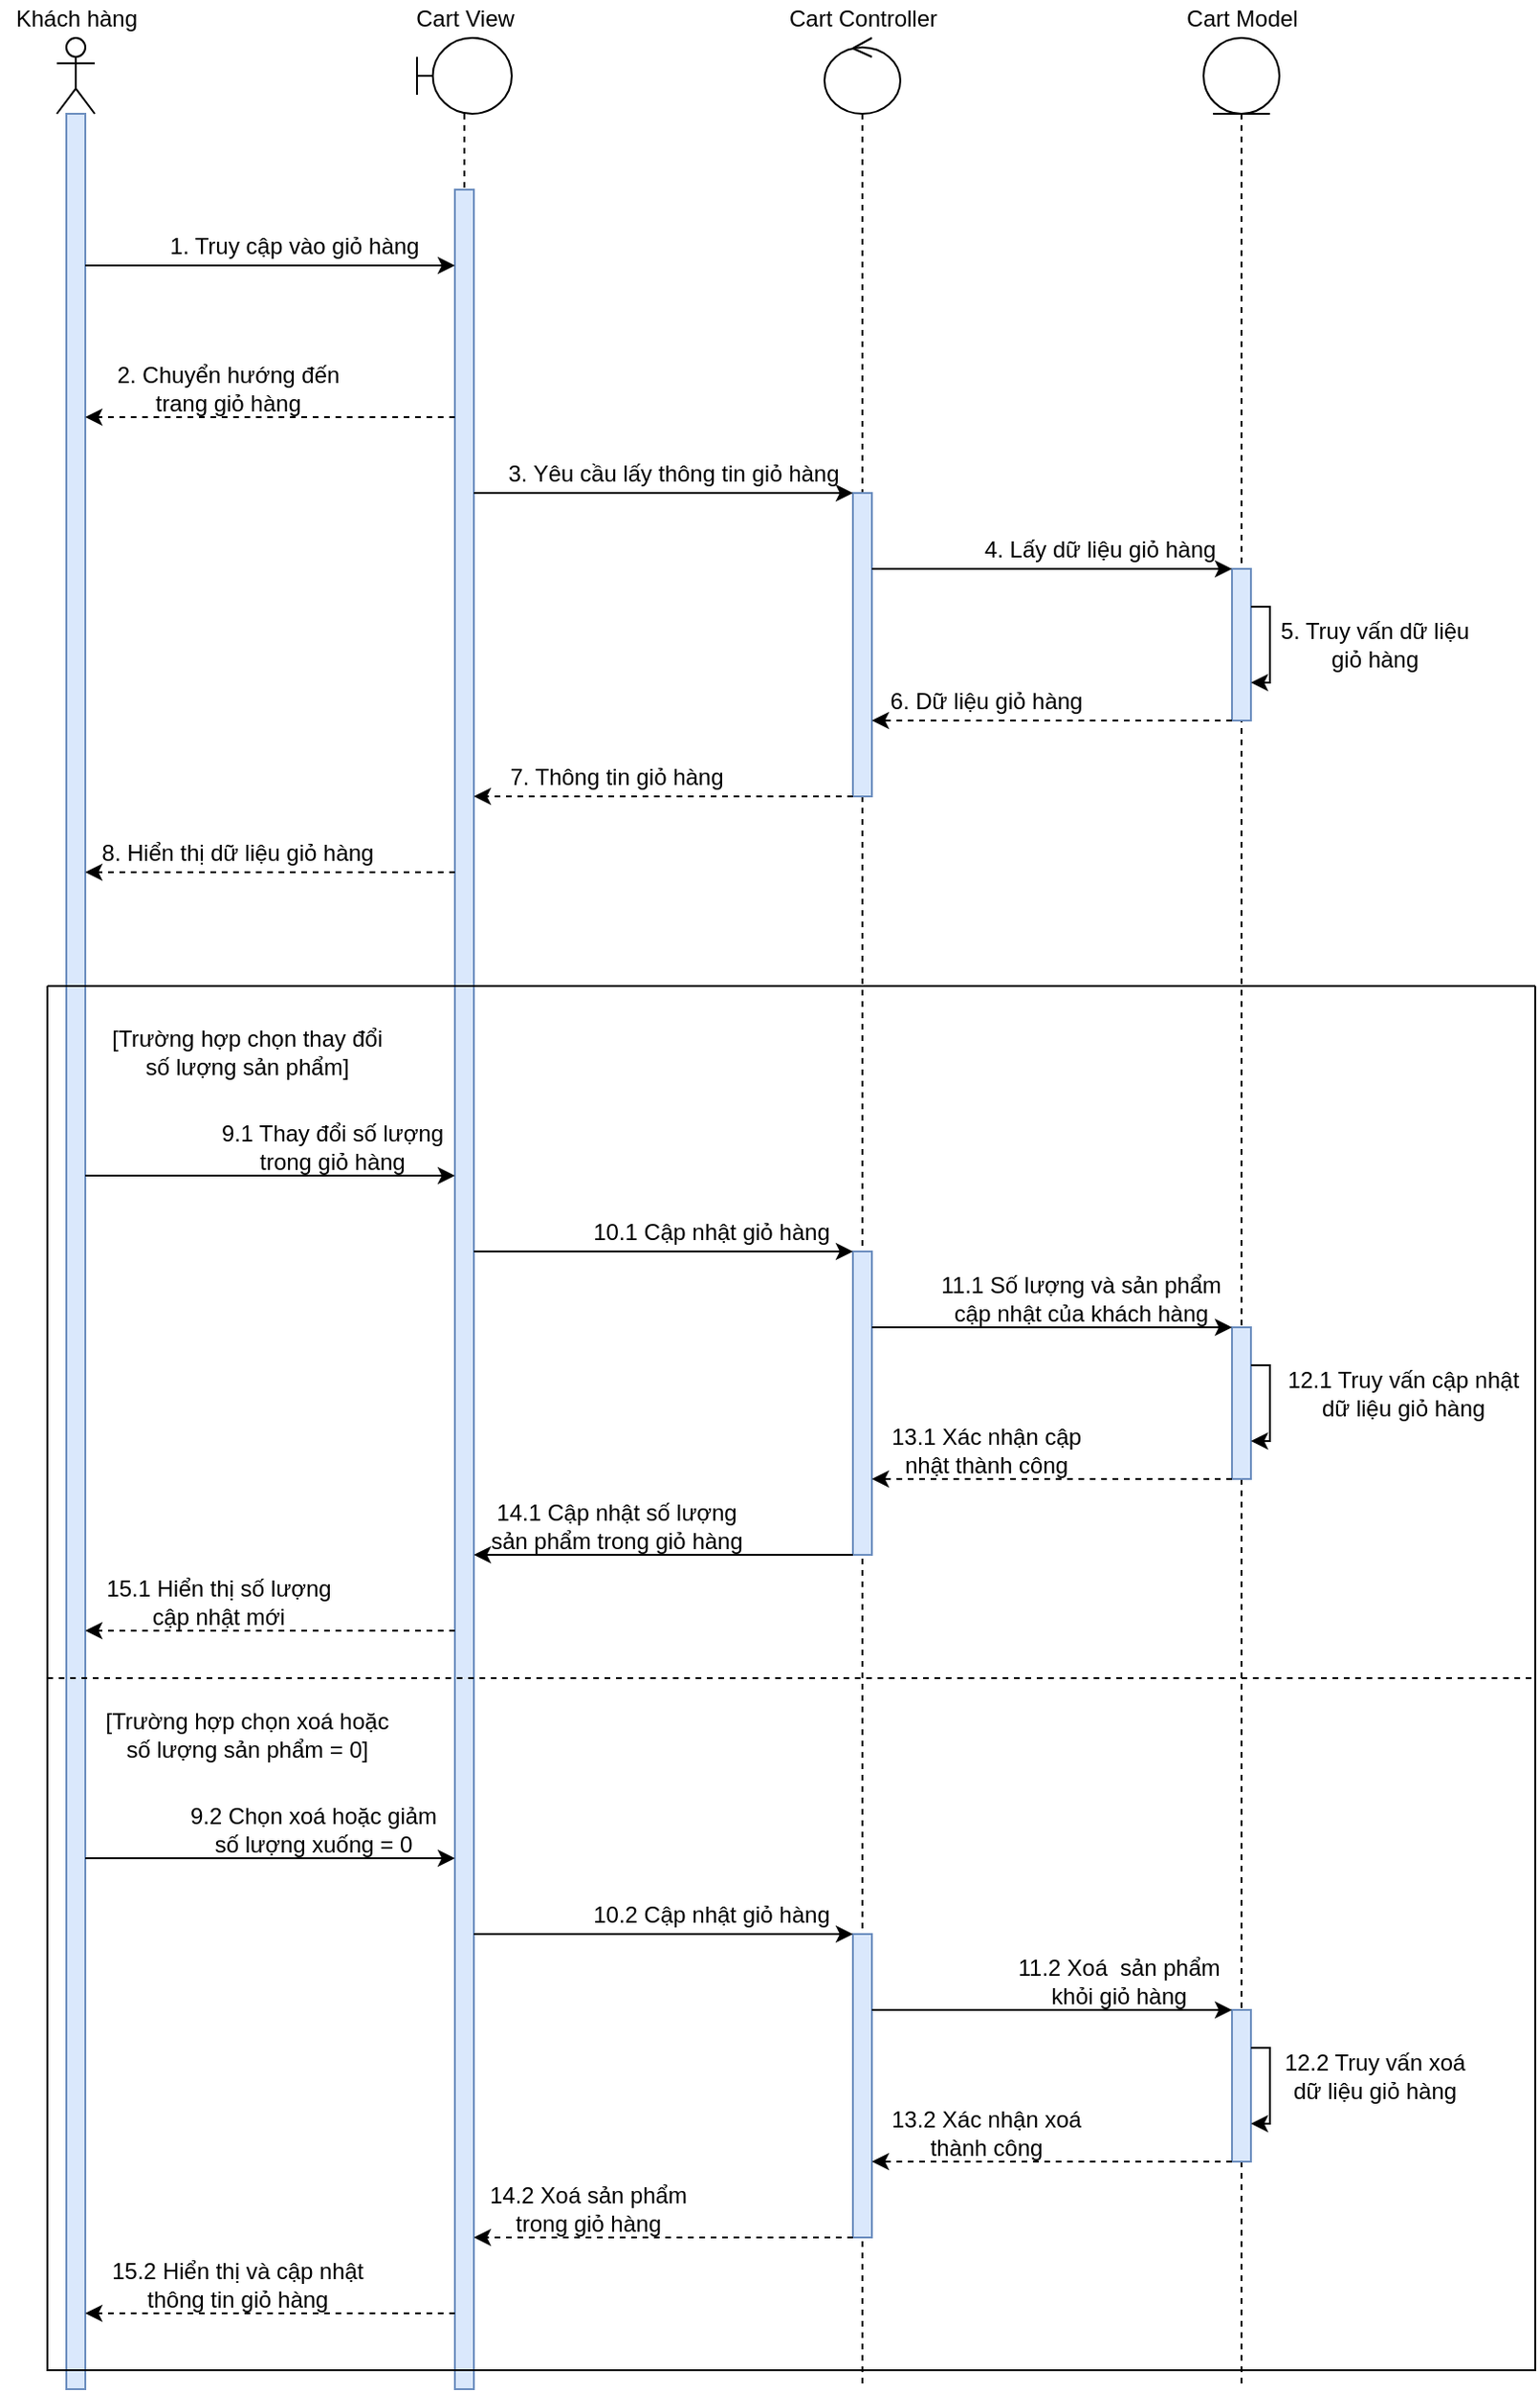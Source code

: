 <mxfile version="16.5.1" type="device"><diagram id="u0hKsZXPfIuquh2E1AJ1" name="Page-1"><mxGraphModel dx="1805" dy="1204" grid="1" gridSize="10" guides="1" tooltips="1" connect="1" arrows="1" fold="1" page="1" pageScale="1" pageWidth="850" pageHeight="1100" math="0" shadow="0"><root><mxCell id="0"/><mxCell id="1" parent="0"/><mxCell id="pRtw61TDTWOGneY2pAEU-13" value="" style="shape=umlLifeline;participant=umlActor;perimeter=lifelinePerimeter;whiteSpace=wrap;html=1;container=1;collapsible=0;recursiveResize=0;verticalAlign=top;spacingTop=36;outlineConnect=0;" parent="1" vertex="1"><mxGeometry x="130" y="280" width="20" height="1240" as="geometry"/></mxCell><mxCell id="CpVCF31zYbKlBzF8CE9o-1" value="" style="html=1;points=[];perimeter=orthogonalPerimeter;fillColor=#dae8fc;strokeColor=#6c8ebf;" vertex="1" parent="pRtw61TDTWOGneY2pAEU-13"><mxGeometry x="5" y="40" width="10" height="1200" as="geometry"/></mxCell><mxCell id="pRtw61TDTWOGneY2pAEU-19" value="Khách hàng" style="text;html=1;align=center;verticalAlign=middle;resizable=0;points=[];autosize=1;strokeColor=none;fillColor=none;" parent="1" vertex="1"><mxGeometry x="100" y="260" width="80" height="20" as="geometry"/></mxCell><mxCell id="pRtw61TDTWOGneY2pAEU-20" value="" style="shape=umlLifeline;participant=umlBoundary;perimeter=lifelinePerimeter;whiteSpace=wrap;html=1;container=1;collapsible=0;recursiveResize=0;verticalAlign=top;spacingTop=36;outlineConnect=0;" parent="1" vertex="1"><mxGeometry x="320" y="280" width="50" height="1240" as="geometry"/></mxCell><mxCell id="CpVCF31zYbKlBzF8CE9o-2" value="" style="html=1;points=[];perimeter=orthogonalPerimeter;fillColor=#dae8fc;strokeColor=#6c8ebf;" vertex="1" parent="pRtw61TDTWOGneY2pAEU-20"><mxGeometry x="20" y="80" width="10" height="1160" as="geometry"/></mxCell><mxCell id="pRtw61TDTWOGneY2pAEU-22" value="" style="shape=umlLifeline;participant=umlControl;perimeter=lifelinePerimeter;whiteSpace=wrap;html=1;container=1;collapsible=0;recursiveResize=0;verticalAlign=top;spacingTop=36;outlineConnect=0;" parent="1" vertex="1"><mxGeometry x="535" y="280" width="40" height="1240" as="geometry"/></mxCell><mxCell id="CpVCF31zYbKlBzF8CE9o-12" value="" style="html=1;points=[];perimeter=orthogonalPerimeter;fillColor=#dae8fc;strokeColor=#6c8ebf;" vertex="1" parent="pRtw61TDTWOGneY2pAEU-22"><mxGeometry x="15" y="240" width="10" height="160" as="geometry"/></mxCell><mxCell id="CpVCF31zYbKlBzF8CE9o-51" value="" style="html=1;points=[];perimeter=orthogonalPerimeter;fillColor=#dae8fc;strokeColor=#6c8ebf;" vertex="1" parent="pRtw61TDTWOGneY2pAEU-22"><mxGeometry x="15" y="640" width="10" height="160" as="geometry"/></mxCell><mxCell id="CpVCF31zYbKlBzF8CE9o-86" value="" style="html=1;points=[];perimeter=orthogonalPerimeter;fillColor=#dae8fc;strokeColor=#6c8ebf;" vertex="1" parent="pRtw61TDTWOGneY2pAEU-22"><mxGeometry x="15" y="1000" width="10" height="160" as="geometry"/></mxCell><mxCell id="pRtw61TDTWOGneY2pAEU-23" value="Cart View" style="text;html=1;align=center;verticalAlign=middle;resizable=0;points=[];autosize=1;strokeColor=none;fillColor=none;" parent="1" vertex="1"><mxGeometry x="310" y="260" width="70" height="20" as="geometry"/></mxCell><mxCell id="pRtw61TDTWOGneY2pAEU-24" value="Cart Controller" style="text;html=1;align=center;verticalAlign=middle;resizable=0;points=[];autosize=1;strokeColor=none;fillColor=none;" parent="1" vertex="1"><mxGeometry x="510" y="260" width="90" height="20" as="geometry"/></mxCell><mxCell id="pRtw61TDTWOGneY2pAEU-40" value="" style="shape=umlLifeline;participant=umlEntity;perimeter=lifelinePerimeter;whiteSpace=wrap;html=1;container=1;collapsible=0;recursiveResize=0;verticalAlign=top;spacingTop=36;outlineConnect=0;" parent="1" vertex="1"><mxGeometry x="735" y="280" width="40" height="1240" as="geometry"/></mxCell><mxCell id="CpVCF31zYbKlBzF8CE9o-15" value="" style="html=1;points=[];perimeter=orthogonalPerimeter;fillColor=#dae8fc;strokeColor=#6c8ebf;" vertex="1" parent="pRtw61TDTWOGneY2pAEU-40"><mxGeometry x="15" y="280" width="10" height="80" as="geometry"/></mxCell><mxCell id="CpVCF31zYbKlBzF8CE9o-19" style="edgeStyle=orthogonalEdgeStyle;rounded=0;orthogonalLoop=1;jettySize=auto;html=1;" edge="1" parent="pRtw61TDTWOGneY2pAEU-40" source="CpVCF31zYbKlBzF8CE9o-15" target="CpVCF31zYbKlBzF8CE9o-15"><mxGeometry relative="1" as="geometry"><Array as="points"><mxPoint x="35" y="300"/></Array></mxGeometry></mxCell><mxCell id="CpVCF31zYbKlBzF8CE9o-55" value="" style="html=1;points=[];perimeter=orthogonalPerimeter;fillColor=#dae8fc;strokeColor=#6c8ebf;" vertex="1" parent="pRtw61TDTWOGneY2pAEU-40"><mxGeometry x="15" y="680" width="10" height="80" as="geometry"/></mxCell><mxCell id="CpVCF31zYbKlBzF8CE9o-58" style="edgeStyle=orthogonalEdgeStyle;rounded=0;orthogonalLoop=1;jettySize=auto;html=1;" edge="1" parent="pRtw61TDTWOGneY2pAEU-40" source="CpVCF31zYbKlBzF8CE9o-55" target="CpVCF31zYbKlBzF8CE9o-55"><mxGeometry relative="1" as="geometry"><Array as="points"><mxPoint x="35" y="700"/></Array></mxGeometry></mxCell><mxCell id="CpVCF31zYbKlBzF8CE9o-89" value="" style="html=1;points=[];perimeter=orthogonalPerimeter;fillColor=#dae8fc;strokeColor=#6c8ebf;" vertex="1" parent="pRtw61TDTWOGneY2pAEU-40"><mxGeometry x="15" y="1040" width="10" height="80" as="geometry"/></mxCell><mxCell id="CpVCF31zYbKlBzF8CE9o-92" style="edgeStyle=orthogonalEdgeStyle;rounded=0;orthogonalLoop=1;jettySize=auto;html=1;" edge="1" parent="pRtw61TDTWOGneY2pAEU-40" source="CpVCF31zYbKlBzF8CE9o-89" target="CpVCF31zYbKlBzF8CE9o-89"><mxGeometry relative="1" as="geometry"><Array as="points"><mxPoint x="35" y="1060"/></Array></mxGeometry></mxCell><mxCell id="pRtw61TDTWOGneY2pAEU-41" value="Cart Model" style="text;html=1;align=center;verticalAlign=middle;resizable=0;points=[];autosize=1;strokeColor=none;fillColor=none;" parent="1" vertex="1"><mxGeometry x="720" y="260" width="70" height="20" as="geometry"/></mxCell><mxCell id="CpVCF31zYbKlBzF8CE9o-3" style="edgeStyle=orthogonalEdgeStyle;rounded=0;orthogonalLoop=1;jettySize=auto;html=1;" edge="1" parent="1" source="CpVCF31zYbKlBzF8CE9o-1" target="CpVCF31zYbKlBzF8CE9o-2"><mxGeometry relative="1" as="geometry"><Array as="points"><mxPoint x="250" y="400"/><mxPoint x="250" y="400"/></Array></mxGeometry></mxCell><mxCell id="CpVCF31zYbKlBzF8CE9o-4" value="1. Truy cập vào giỏ hàng" style="text;html=1;align=center;verticalAlign=middle;resizable=0;points=[];autosize=1;strokeColor=none;fillColor=none;" vertex="1" parent="1"><mxGeometry x="180" y="380" width="150" height="20" as="geometry"/></mxCell><mxCell id="CpVCF31zYbKlBzF8CE9o-10" style="edgeStyle=orthogonalEdgeStyle;rounded=0;orthogonalLoop=1;jettySize=auto;html=1;dashed=1;" edge="1" parent="1" source="CpVCF31zYbKlBzF8CE9o-2" target="CpVCF31zYbKlBzF8CE9o-1"><mxGeometry relative="1" as="geometry"><mxPoint x="350" y="570" as="sourcePoint"/><mxPoint x="155" y="570" as="targetPoint"/><Array as="points"><mxPoint x="240" y="480"/><mxPoint x="240" y="480"/></Array></mxGeometry></mxCell><mxCell id="CpVCF31zYbKlBzF8CE9o-11" value="2. Chuyển hướng đến &lt;br&gt;trang giỏ hàng" style="text;html=1;align=center;verticalAlign=middle;resizable=0;points=[];autosize=1;strokeColor=none;fillColor=none;" vertex="1" parent="1"><mxGeometry x="155" y="450" width="130" height="30" as="geometry"/></mxCell><mxCell id="CpVCF31zYbKlBzF8CE9o-13" style="edgeStyle=orthogonalEdgeStyle;rounded=0;orthogonalLoop=1;jettySize=auto;html=1;" edge="1" parent="1" source="CpVCF31zYbKlBzF8CE9o-2" target="CpVCF31zYbKlBzF8CE9o-12"><mxGeometry relative="1" as="geometry"><Array as="points"><mxPoint x="410" y="520"/><mxPoint x="410" y="520"/></Array></mxGeometry></mxCell><mxCell id="CpVCF31zYbKlBzF8CE9o-14" value="3. Yêu cầu lấy thông tin giỏ hàng" style="text;html=1;align=center;verticalAlign=middle;resizable=0;points=[];autosize=1;strokeColor=none;fillColor=none;" vertex="1" parent="1"><mxGeometry x="360" y="500" width="190" height="20" as="geometry"/></mxCell><mxCell id="CpVCF31zYbKlBzF8CE9o-16" style="edgeStyle=orthogonalEdgeStyle;rounded=0;orthogonalLoop=1;jettySize=auto;html=1;" edge="1" parent="1" source="CpVCF31zYbKlBzF8CE9o-12" target="CpVCF31zYbKlBzF8CE9o-15"><mxGeometry relative="1" as="geometry"><Array as="points"><mxPoint x="610" y="560"/><mxPoint x="610" y="560"/></Array></mxGeometry></mxCell><mxCell id="CpVCF31zYbKlBzF8CE9o-17" value="4. Lấy dữ liệu giỏ hàng" style="text;html=1;align=center;verticalAlign=middle;resizable=0;points=[];autosize=1;strokeColor=none;fillColor=none;" vertex="1" parent="1"><mxGeometry x="610" y="540" width="140" height="20" as="geometry"/></mxCell><mxCell id="CpVCF31zYbKlBzF8CE9o-20" value="5. Truy vấn dữ liệu&lt;br&gt;giỏ hàng" style="text;html=1;align=center;verticalAlign=middle;resizable=0;points=[];autosize=1;strokeColor=none;fillColor=none;" vertex="1" parent="1"><mxGeometry x="770" y="585" width="110" height="30" as="geometry"/></mxCell><mxCell id="CpVCF31zYbKlBzF8CE9o-21" style="edgeStyle=orthogonalEdgeStyle;rounded=0;orthogonalLoop=1;jettySize=auto;html=1;dashed=1;" edge="1" parent="1" source="CpVCF31zYbKlBzF8CE9o-15" target="CpVCF31zYbKlBzF8CE9o-12"><mxGeometry relative="1" as="geometry"><Array as="points"><mxPoint x="660" y="640"/><mxPoint x="660" y="640"/></Array></mxGeometry></mxCell><mxCell id="CpVCF31zYbKlBzF8CE9o-22" value="6. Dữ liệu giỏ hàng" style="text;html=1;align=center;verticalAlign=middle;resizable=0;points=[];autosize=1;strokeColor=none;fillColor=none;" vertex="1" parent="1"><mxGeometry x="560" y="620" width="120" height="20" as="geometry"/></mxCell><mxCell id="CpVCF31zYbKlBzF8CE9o-32" style="edgeStyle=orthogonalEdgeStyle;rounded=0;orthogonalLoop=1;jettySize=auto;html=1;dashed=1;" edge="1" parent="1" source="CpVCF31zYbKlBzF8CE9o-2" target="CpVCF31zYbKlBzF8CE9o-1"><mxGeometry relative="1" as="geometry"><Array as="points"><mxPoint x="250" y="720"/><mxPoint x="250" y="720"/></Array></mxGeometry></mxCell><mxCell id="CpVCF31zYbKlBzF8CE9o-33" value="8. Hiển thị dữ liệu giỏ hàng" style="text;html=1;align=center;verticalAlign=middle;resizable=0;points=[];autosize=1;strokeColor=none;fillColor=none;" vertex="1" parent="1"><mxGeometry x="145" y="700" width="160" height="20" as="geometry"/></mxCell><mxCell id="CpVCF31zYbKlBzF8CE9o-43" style="edgeStyle=orthogonalEdgeStyle;rounded=0;orthogonalLoop=1;jettySize=auto;html=1;dashed=1;" edge="1" parent="1" source="CpVCF31zYbKlBzF8CE9o-12" target="CpVCF31zYbKlBzF8CE9o-2"><mxGeometry relative="1" as="geometry"><Array as="points"><mxPoint x="440" y="680"/><mxPoint x="440" y="680"/></Array></mxGeometry></mxCell><mxCell id="CpVCF31zYbKlBzF8CE9o-44" value="7. Thông tin giỏ hàng" style="text;html=1;align=center;verticalAlign=middle;resizable=0;points=[];autosize=1;strokeColor=none;fillColor=none;" vertex="1" parent="1"><mxGeometry x="360" y="660" width="130" height="20" as="geometry"/></mxCell><mxCell id="CpVCF31zYbKlBzF8CE9o-49" style="edgeStyle=orthogonalEdgeStyle;rounded=0;orthogonalLoop=1;jettySize=auto;html=1;" edge="1" parent="1"><mxGeometry relative="1" as="geometry"><mxPoint x="145" y="880" as="sourcePoint"/><mxPoint x="340" y="880" as="targetPoint"/><Array as="points"><mxPoint x="210" y="880"/><mxPoint x="210" y="880"/></Array></mxGeometry></mxCell><mxCell id="CpVCF31zYbKlBzF8CE9o-50" value="9.1 Thay đổi số lượng&lt;br&gt;trong giỏ hàng" style="text;html=1;align=center;verticalAlign=middle;resizable=0;points=[];autosize=1;strokeColor=none;fillColor=none;" vertex="1" parent="1"><mxGeometry x="210" y="850" width="130" height="30" as="geometry"/></mxCell><mxCell id="CpVCF31zYbKlBzF8CE9o-52" style="edgeStyle=orthogonalEdgeStyle;rounded=0;orthogonalLoop=1;jettySize=auto;html=1;" edge="1" parent="1" target="CpVCF31zYbKlBzF8CE9o-51"><mxGeometry relative="1" as="geometry"><mxPoint x="350" y="920" as="sourcePoint"/><Array as="points"><mxPoint x="470" y="920"/><mxPoint x="470" y="920"/></Array></mxGeometry></mxCell><mxCell id="CpVCF31zYbKlBzF8CE9o-53" value="10.1 Cập nhật giỏ hàng" style="text;html=1;align=center;verticalAlign=middle;resizable=0;points=[];autosize=1;strokeColor=none;fillColor=none;" vertex="1" parent="1"><mxGeometry x="405" y="900" width="140" height="20" as="geometry"/></mxCell><mxCell id="CpVCF31zYbKlBzF8CE9o-56" style="edgeStyle=orthogonalEdgeStyle;rounded=0;orthogonalLoop=1;jettySize=auto;html=1;" edge="1" parent="1" source="CpVCF31zYbKlBzF8CE9o-51" target="CpVCF31zYbKlBzF8CE9o-55"><mxGeometry relative="1" as="geometry"><Array as="points"><mxPoint x="610" y="960"/><mxPoint x="610" y="960"/></Array></mxGeometry></mxCell><mxCell id="CpVCF31zYbKlBzF8CE9o-57" value="11.1 Số lượng và sản phẩm&lt;br&gt;cập nhật của khách hàng" style="text;html=1;align=center;verticalAlign=middle;resizable=0;points=[];autosize=1;strokeColor=none;fillColor=none;" vertex="1" parent="1"><mxGeometry x="590" y="930" width="160" height="30" as="geometry"/></mxCell><mxCell id="CpVCF31zYbKlBzF8CE9o-59" value="12.1 Truy vấn cập nhật&lt;br&gt;dữ liệu giỏ hàng" style="text;html=1;align=center;verticalAlign=middle;resizable=0;points=[];autosize=1;strokeColor=none;fillColor=none;" vertex="1" parent="1"><mxGeometry x="770" y="980" width="140" height="30" as="geometry"/></mxCell><mxCell id="CpVCF31zYbKlBzF8CE9o-60" style="edgeStyle=orthogonalEdgeStyle;rounded=0;orthogonalLoop=1;jettySize=auto;html=1;dashed=1;" edge="1" parent="1" source="CpVCF31zYbKlBzF8CE9o-55" target="CpVCF31zYbKlBzF8CE9o-51"><mxGeometry relative="1" as="geometry"><Array as="points"><mxPoint x="700" y="1040"/><mxPoint x="700" y="1040"/></Array></mxGeometry></mxCell><mxCell id="CpVCF31zYbKlBzF8CE9o-61" value="13.1 Xác nhận cập &lt;br&gt;nhật thành công" style="text;html=1;align=center;verticalAlign=middle;resizable=0;points=[];autosize=1;strokeColor=none;fillColor=none;" vertex="1" parent="1"><mxGeometry x="560" y="1010" width="120" height="30" as="geometry"/></mxCell><mxCell id="CpVCF31zYbKlBzF8CE9o-62" style="edgeStyle=orthogonalEdgeStyle;rounded=0;orthogonalLoop=1;jettySize=auto;html=1;" edge="1" parent="1" source="CpVCF31zYbKlBzF8CE9o-51"><mxGeometry relative="1" as="geometry"><mxPoint x="350" y="1080" as="targetPoint"/><Array as="points"><mxPoint x="400" y="1080"/><mxPoint x="400" y="1080"/></Array></mxGeometry></mxCell><mxCell id="CpVCF31zYbKlBzF8CE9o-63" value="14.1 Cập nhật số lượng&lt;br&gt;sản phẩm trong giỏ hàng" style="text;html=1;align=center;verticalAlign=middle;resizable=0;points=[];autosize=1;strokeColor=none;fillColor=none;" vertex="1" parent="1"><mxGeometry x="350" y="1050" width="150" height="30" as="geometry"/></mxCell><mxCell id="CpVCF31zYbKlBzF8CE9o-64" style="edgeStyle=orthogonalEdgeStyle;rounded=0;orthogonalLoop=1;jettySize=auto;html=1;dashed=1;" edge="1" parent="1"><mxGeometry relative="1" as="geometry"><mxPoint x="340" y="1120" as="sourcePoint"/><mxPoint x="145" y="1120" as="targetPoint"/><Array as="points"><mxPoint x="240" y="1120"/><mxPoint x="240" y="1120"/></Array></mxGeometry></mxCell><mxCell id="CpVCF31zYbKlBzF8CE9o-82" value="[Trường hợp chọn thay đổi &lt;br&gt;số lượng sản phẩm]" style="text;html=1;align=center;verticalAlign=middle;resizable=0;points=[];autosize=1;strokeColor=none;fillColor=none;" vertex="1" parent="1"><mxGeometry x="150" y="800" width="160" height="30" as="geometry"/></mxCell><mxCell id="CpVCF31zYbKlBzF8CE9o-83" style="edgeStyle=orthogonalEdgeStyle;rounded=0;orthogonalLoop=1;jettySize=auto;html=1;" edge="1" parent="1" source="CpVCF31zYbKlBzF8CE9o-1" target="CpVCF31zYbKlBzF8CE9o-2"><mxGeometry relative="1" as="geometry"><Array as="points"><mxPoint x="250" y="1240"/><mxPoint x="250" y="1240"/></Array></mxGeometry></mxCell><mxCell id="CpVCF31zYbKlBzF8CE9o-84" value="[Trường hợp chọn xoá hoặc&lt;br&gt;số lượng sản phẩm = 0]" style="text;html=1;align=center;verticalAlign=middle;resizable=0;points=[];autosize=1;strokeColor=none;fillColor=none;" vertex="1" parent="1"><mxGeometry x="150" y="1160" width="160" height="30" as="geometry"/></mxCell><mxCell id="CpVCF31zYbKlBzF8CE9o-85" value="9.2 Chọn xoá hoặc giảm&lt;br&gt;số lượng xuống = 0" style="text;html=1;align=center;verticalAlign=middle;resizable=0;points=[];autosize=1;strokeColor=none;fillColor=none;" vertex="1" parent="1"><mxGeometry x="190" y="1210" width="150" height="30" as="geometry"/></mxCell><mxCell id="CpVCF31zYbKlBzF8CE9o-87" style="edgeStyle=orthogonalEdgeStyle;rounded=0;orthogonalLoop=1;jettySize=auto;html=1;" edge="1" parent="1" source="CpVCF31zYbKlBzF8CE9o-2" target="CpVCF31zYbKlBzF8CE9o-86"><mxGeometry relative="1" as="geometry"><Array as="points"><mxPoint x="520" y="1280"/><mxPoint x="520" y="1280"/></Array></mxGeometry></mxCell><mxCell id="CpVCF31zYbKlBzF8CE9o-88" value="10.2 Cập nhật giỏ hàng" style="text;html=1;align=center;verticalAlign=middle;resizable=0;points=[];autosize=1;strokeColor=none;fillColor=none;" vertex="1" parent="1"><mxGeometry x="405" y="1260" width="140" height="20" as="geometry"/></mxCell><mxCell id="CpVCF31zYbKlBzF8CE9o-90" style="edgeStyle=orthogonalEdgeStyle;rounded=0;orthogonalLoop=1;jettySize=auto;html=1;" edge="1" parent="1" source="CpVCF31zYbKlBzF8CE9o-86" target="CpVCF31zYbKlBzF8CE9o-89"><mxGeometry relative="1" as="geometry"><Array as="points"><mxPoint x="660" y="1320"/><mxPoint x="660" y="1320"/></Array></mxGeometry></mxCell><mxCell id="CpVCF31zYbKlBzF8CE9o-91" value="11.2 Xoá&amp;nbsp; sản phẩm&lt;br&gt;khỏi giỏ hàng" style="text;html=1;align=center;verticalAlign=middle;resizable=0;points=[];autosize=1;strokeColor=none;fillColor=none;" vertex="1" parent="1"><mxGeometry x="630" y="1290" width="120" height="30" as="geometry"/></mxCell><mxCell id="CpVCF31zYbKlBzF8CE9o-93" value="12.2 Truy vấn xoá&lt;br&gt;dữ liệu giỏ hàng" style="text;html=1;align=center;verticalAlign=middle;resizable=0;points=[];autosize=1;strokeColor=none;fillColor=none;" vertex="1" parent="1"><mxGeometry x="770" y="1340" width="110" height="30" as="geometry"/></mxCell><mxCell id="CpVCF31zYbKlBzF8CE9o-94" style="edgeStyle=orthogonalEdgeStyle;rounded=0;orthogonalLoop=1;jettySize=auto;html=1;dashed=1;" edge="1" parent="1" source="CpVCF31zYbKlBzF8CE9o-89" target="CpVCF31zYbKlBzF8CE9o-86"><mxGeometry relative="1" as="geometry"><Array as="points"><mxPoint x="650" y="1400"/><mxPoint x="650" y="1400"/></Array></mxGeometry></mxCell><mxCell id="CpVCF31zYbKlBzF8CE9o-95" value="13.2 Xác nhận xoá&lt;br&gt;thành công" style="text;html=1;align=center;verticalAlign=middle;resizable=0;points=[];autosize=1;strokeColor=none;fillColor=none;" vertex="1" parent="1"><mxGeometry x="560" y="1370" width="120" height="30" as="geometry"/></mxCell><mxCell id="CpVCF31zYbKlBzF8CE9o-97" style="edgeStyle=orthogonalEdgeStyle;rounded=0;orthogonalLoop=1;jettySize=auto;html=1;dashed=1;" edge="1" parent="1" source="CpVCF31zYbKlBzF8CE9o-86" target="CpVCF31zYbKlBzF8CE9o-2"><mxGeometry relative="1" as="geometry"><Array as="points"><mxPoint x="460" y="1440"/><mxPoint x="460" y="1440"/></Array></mxGeometry></mxCell><mxCell id="CpVCF31zYbKlBzF8CE9o-98" value="14.2 Xoá sản phẩm&lt;br&gt;trong giỏ hàng" style="text;html=1;align=center;verticalAlign=middle;resizable=0;points=[];autosize=1;strokeColor=none;fillColor=none;" vertex="1" parent="1"><mxGeometry x="350" y="1410" width="120" height="30" as="geometry"/></mxCell><mxCell id="CpVCF31zYbKlBzF8CE9o-99" style="edgeStyle=orthogonalEdgeStyle;rounded=0;orthogonalLoop=1;jettySize=auto;html=1;dashed=1;" edge="1" parent="1" source="CpVCF31zYbKlBzF8CE9o-2" target="CpVCF31zYbKlBzF8CE9o-1"><mxGeometry relative="1" as="geometry"><Array as="points"><mxPoint x="270" y="1480"/><mxPoint x="270" y="1480"/></Array></mxGeometry></mxCell><mxCell id="CpVCF31zYbKlBzF8CE9o-102" value="" style="swimlane;startSize=0;" vertex="1" parent="1"><mxGeometry x="125" y="780" width="785" height="730" as="geometry"><mxRectangle x="125" y="780" width="50" height="40" as="alternateBounds"/></mxGeometry></mxCell><mxCell id="CpVCF31zYbKlBzF8CE9o-100" value="15.2 Hiển thị và cập nhật&lt;br&gt;thông tin giỏ hàng" style="text;html=1;align=center;verticalAlign=middle;resizable=0;points=[];autosize=1;strokeColor=none;fillColor=none;" vertex="1" parent="CpVCF31zYbKlBzF8CE9o-102"><mxGeometry x="25" y="670" width="150" height="30" as="geometry"/></mxCell><mxCell id="CpVCF31zYbKlBzF8CE9o-65" value="15.1 Hiển thị số lượng&lt;br&gt;cập nhật mới" style="text;html=1;align=center;verticalAlign=middle;resizable=0;points=[];autosize=1;strokeColor=none;fillColor=none;" vertex="1" parent="CpVCF31zYbKlBzF8CE9o-102"><mxGeometry x="25" y="310" width="130" height="30" as="geometry"/></mxCell><mxCell id="CpVCF31zYbKlBzF8CE9o-104" value="" style="endArrow=none;dashed=1;html=1;rounded=0;exitX=0;exitY=0.5;exitDx=0;exitDy=0;entryX=1;entryY=0.5;entryDx=0;entryDy=0;" edge="1" parent="1" source="CpVCF31zYbKlBzF8CE9o-102" target="CpVCF31zYbKlBzF8CE9o-102"><mxGeometry width="50" height="50" relative="1" as="geometry"><mxPoint x="520" y="1140" as="sourcePoint"/><mxPoint x="570" y="1090" as="targetPoint"/></mxGeometry></mxCell></root></mxGraphModel></diagram></mxfile>